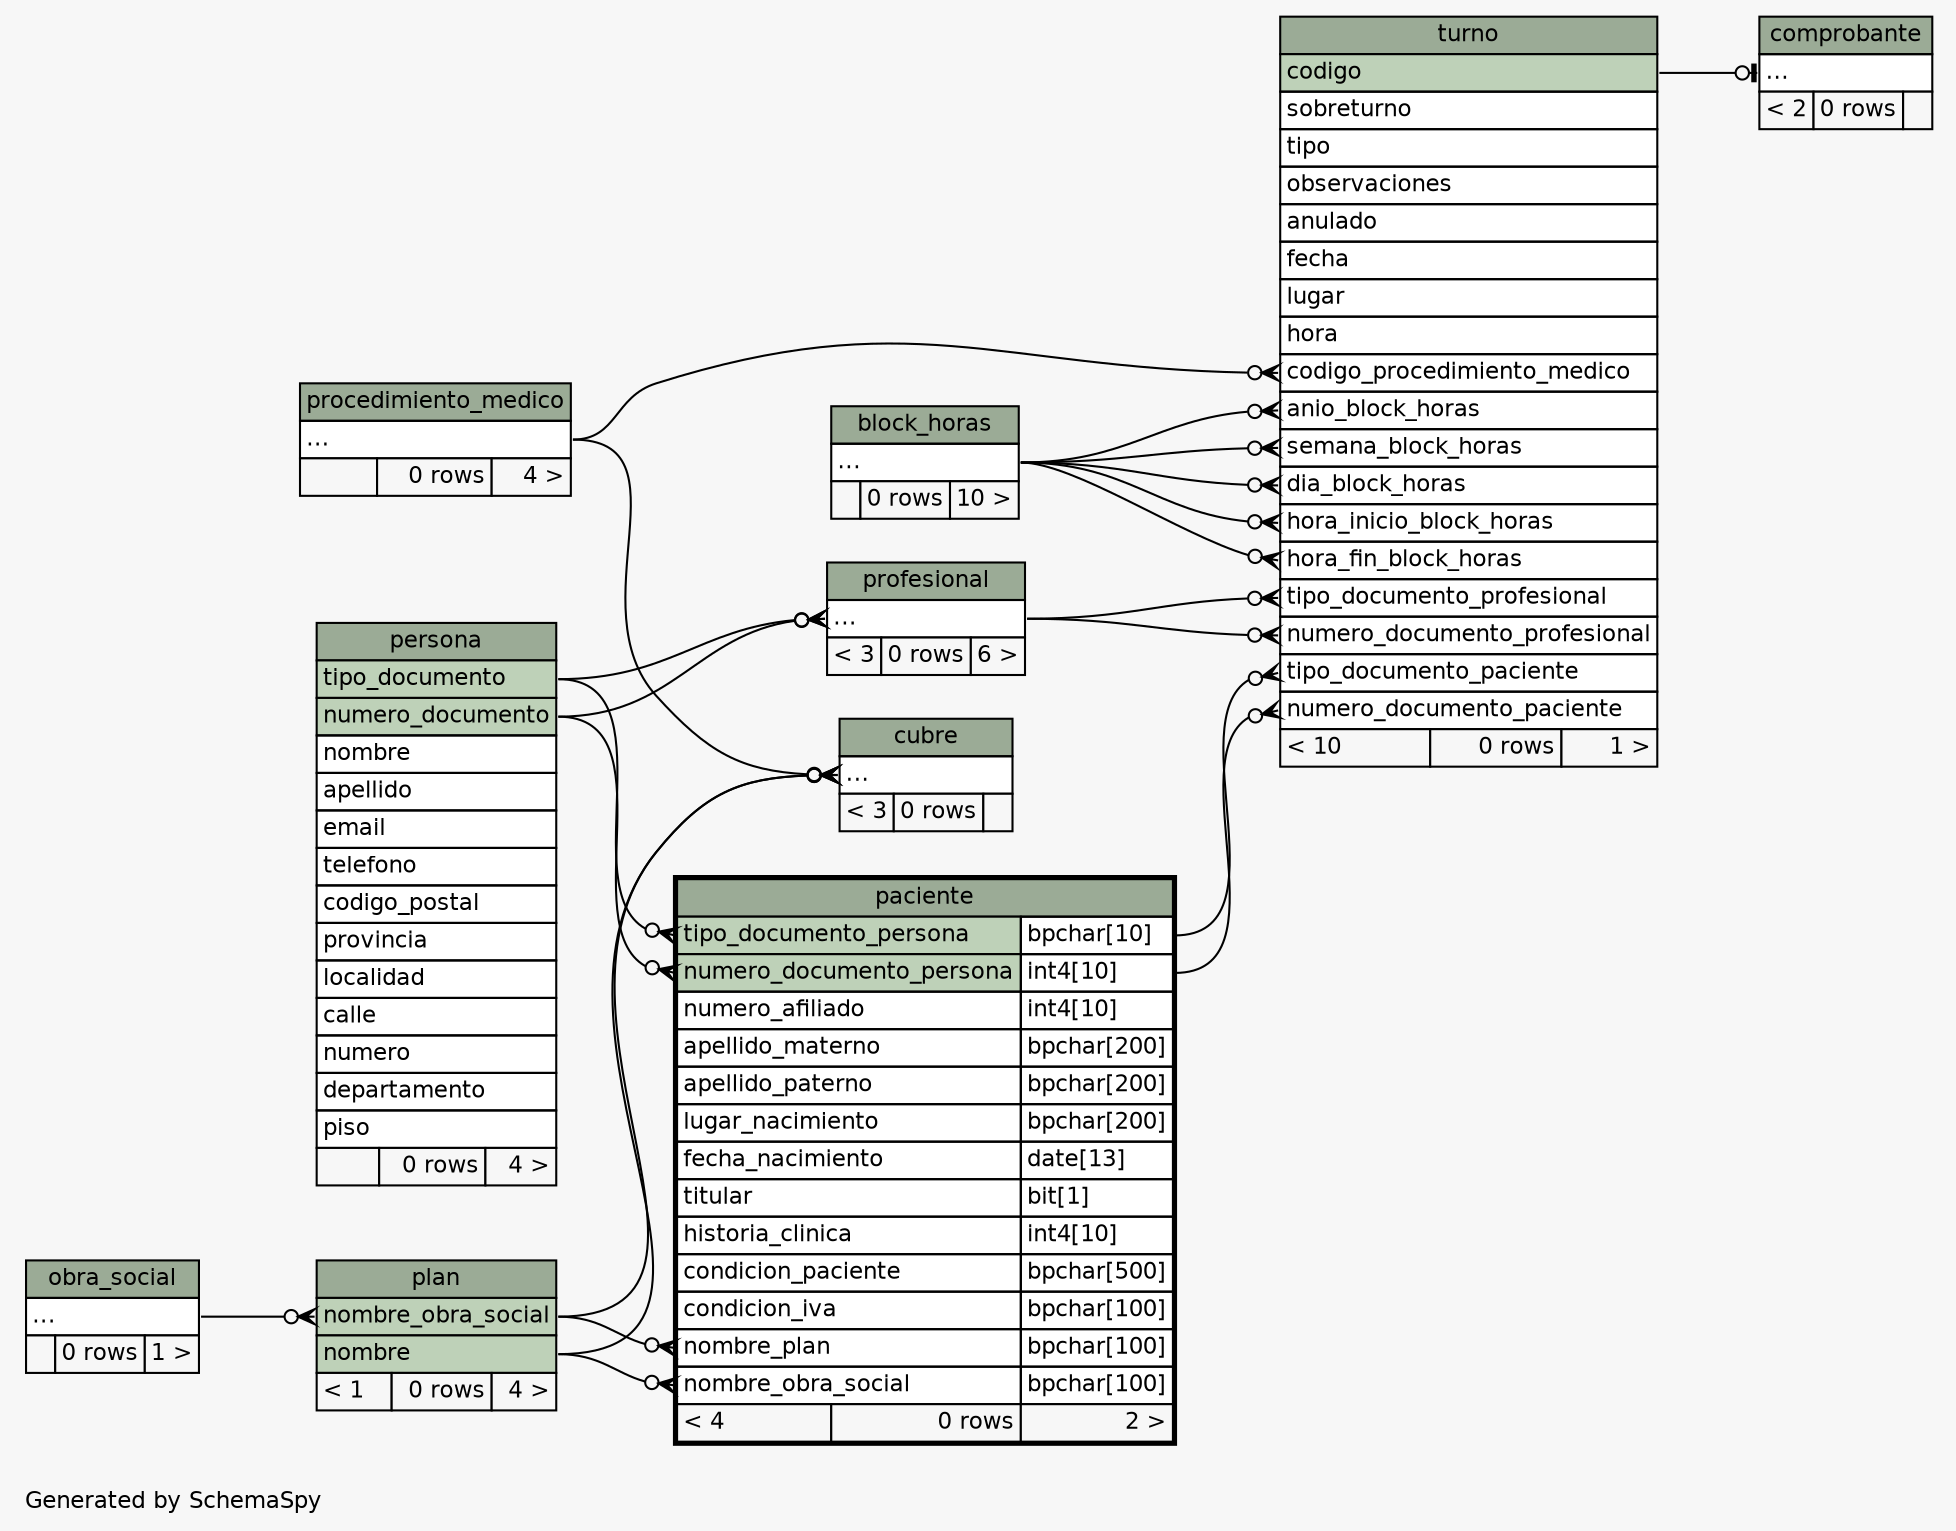 // dot 2.26.3 on Linux 3.8.0-35-generic
// SchemaSpy rev 590
digraph "twoDegreesRelationshipsDiagram" {
  graph [
    rankdir="RL"
    bgcolor="#f7f7f7"
    label="\nGenerated by SchemaSpy"
    labeljust="l"
    nodesep="0.18"
    ranksep="0.46"
    fontname="Helvetica"
    fontsize="11"
  ];
  node [
    fontname="Helvetica"
    fontsize="11"
    shape="plaintext"
  ];
  edge [
    arrowsize="0.8"
  ];
  "comprobante":"elipses":w -> "turno":"codigo":e [arrowhead=none dir=back arrowtail=teeodot];
  "cubre":"elipses":w -> "procedimiento_medico":"elipses":e [arrowhead=none dir=back arrowtail=crowodot];
  "cubre":"elipses":w -> "plan":"nombre":e [arrowhead=none dir=back arrowtail=crowodot];
  "cubre":"elipses":w -> "plan":"nombre_obra_social":e [arrowhead=none dir=back arrowtail=crowodot];
  "paciente":"nombre_obra_social":w -> "plan":"nombre":e [arrowhead=none dir=back arrowtail=crowodot];
  "paciente":"nombre_plan":w -> "plan":"nombre_obra_social":e [arrowhead=none dir=back arrowtail=crowodot];
  "paciente":"numero_documento_persona":w -> "persona":"numero_documento":e [arrowhead=none dir=back arrowtail=crowodot];
  "paciente":"tipo_documento_persona":w -> "persona":"tipo_documento":e [arrowhead=none dir=back arrowtail=crowodot];
  "plan":"nombre_obra_social":w -> "obra_social":"elipses":e [arrowhead=none dir=back arrowtail=crowodot];
  "profesional":"elipses":w -> "persona":"numero_documento":e [arrowhead=none dir=back arrowtail=crowodot];
  "profesional":"elipses":w -> "persona":"tipo_documento":e [arrowhead=none dir=back arrowtail=crowodot];
  "turno":"anio_block_horas":w -> "block_horas":"elipses":e [arrowhead=none dir=back arrowtail=crowodot];
  "turno":"codigo_procedimiento_medico":w -> "procedimiento_medico":"elipses":e [arrowhead=none dir=back arrowtail=crowodot];
  "turno":"dia_block_horas":w -> "block_horas":"elipses":e [arrowhead=none dir=back arrowtail=crowodot];
  "turno":"hora_fin_block_horas":w -> "block_horas":"elipses":e [arrowhead=none dir=back arrowtail=crowodot];
  "turno":"hora_inicio_block_horas":w -> "block_horas":"elipses":e [arrowhead=none dir=back arrowtail=crowodot];
  "turno":"numero_documento_paciente":w -> "paciente":"numero_documento_persona.type":e [arrowhead=none dir=back arrowtail=crowodot];
  "turno":"numero_documento_profesional":w -> "profesional":"elipses":e [arrowhead=none dir=back arrowtail=crowodot];
  "turno":"semana_block_horas":w -> "block_horas":"elipses":e [arrowhead=none dir=back arrowtail=crowodot];
  "turno":"tipo_documento_paciente":w -> "paciente":"tipo_documento_persona.type":e [arrowhead=none dir=back arrowtail=crowodot];
  "turno":"tipo_documento_profesional":w -> "profesional":"elipses":e [arrowhead=none dir=back arrowtail=crowodot];
  "block_horas" [
    label=<
    <TABLE BORDER="0" CELLBORDER="1" CELLSPACING="0" BGCOLOR="#ffffff">
      <TR><TD COLSPAN="3" BGCOLOR="#9bab96" ALIGN="CENTER">block_horas</TD></TR>
      <TR><TD PORT="elipses" COLSPAN="3" ALIGN="LEFT">...</TD></TR>
      <TR><TD ALIGN="LEFT" BGCOLOR="#f7f7f7">  </TD><TD ALIGN="RIGHT" BGCOLOR="#f7f7f7">0 rows</TD><TD ALIGN="RIGHT" BGCOLOR="#f7f7f7">10 &gt;</TD></TR>
    </TABLE>>
    URL="block_horas.html"
    tooltip="block_horas"
  ];
  "comprobante" [
    label=<
    <TABLE BORDER="0" CELLBORDER="1" CELLSPACING="0" BGCOLOR="#ffffff">
      <TR><TD COLSPAN="3" BGCOLOR="#9bab96" ALIGN="CENTER">comprobante</TD></TR>
      <TR><TD PORT="elipses" COLSPAN="3" ALIGN="LEFT">...</TD></TR>
      <TR><TD ALIGN="LEFT" BGCOLOR="#f7f7f7">&lt; 2</TD><TD ALIGN="RIGHT" BGCOLOR="#f7f7f7">0 rows</TD><TD ALIGN="RIGHT" BGCOLOR="#f7f7f7">  </TD></TR>
    </TABLE>>
    URL="comprobante.html"
    tooltip="comprobante"
  ];
  "cubre" [
    label=<
    <TABLE BORDER="0" CELLBORDER="1" CELLSPACING="0" BGCOLOR="#ffffff">
      <TR><TD COLSPAN="3" BGCOLOR="#9bab96" ALIGN="CENTER">cubre</TD></TR>
      <TR><TD PORT="elipses" COLSPAN="3" ALIGN="LEFT">...</TD></TR>
      <TR><TD ALIGN="LEFT" BGCOLOR="#f7f7f7">&lt; 3</TD><TD ALIGN="RIGHT" BGCOLOR="#f7f7f7">0 rows</TD><TD ALIGN="RIGHT" BGCOLOR="#f7f7f7">  </TD></TR>
    </TABLE>>
    URL="cubre.html"
    tooltip="cubre"
  ];
  "obra_social" [
    label=<
    <TABLE BORDER="0" CELLBORDER="1" CELLSPACING="0" BGCOLOR="#ffffff">
      <TR><TD COLSPAN="3" BGCOLOR="#9bab96" ALIGN="CENTER">obra_social</TD></TR>
      <TR><TD PORT="elipses" COLSPAN="3" ALIGN="LEFT">...</TD></TR>
      <TR><TD ALIGN="LEFT" BGCOLOR="#f7f7f7">  </TD><TD ALIGN="RIGHT" BGCOLOR="#f7f7f7">0 rows</TD><TD ALIGN="RIGHT" BGCOLOR="#f7f7f7">1 &gt;</TD></TR>
    </TABLE>>
    URL="obra_social.html"
    tooltip="obra_social"
  ];
  "paciente" [
    label=<
    <TABLE BORDER="2" CELLBORDER="1" CELLSPACING="0" BGCOLOR="#ffffff">
      <TR><TD COLSPAN="3" BGCOLOR="#9bab96" ALIGN="CENTER">paciente</TD></TR>
      <TR><TD PORT="tipo_documento_persona" COLSPAN="2" BGCOLOR="#bed1b8" ALIGN="LEFT">tipo_documento_persona</TD><TD PORT="tipo_documento_persona.type" ALIGN="LEFT">bpchar[10]</TD></TR>
      <TR><TD PORT="numero_documento_persona" COLSPAN="2" BGCOLOR="#bed1b8" ALIGN="LEFT">numero_documento_persona</TD><TD PORT="numero_documento_persona.type" ALIGN="LEFT">int4[10]</TD></TR>
      <TR><TD PORT="numero_afiliado" COLSPAN="2" ALIGN="LEFT">numero_afiliado</TD><TD PORT="numero_afiliado.type" ALIGN="LEFT">int4[10]</TD></TR>
      <TR><TD PORT="apellido_materno" COLSPAN="2" ALIGN="LEFT">apellido_materno</TD><TD PORT="apellido_materno.type" ALIGN="LEFT">bpchar[200]</TD></TR>
      <TR><TD PORT="apellido_paterno" COLSPAN="2" ALIGN="LEFT">apellido_paterno</TD><TD PORT="apellido_paterno.type" ALIGN="LEFT">bpchar[200]</TD></TR>
      <TR><TD PORT="lugar_nacimiento" COLSPAN="2" ALIGN="LEFT">lugar_nacimiento</TD><TD PORT="lugar_nacimiento.type" ALIGN="LEFT">bpchar[200]</TD></TR>
      <TR><TD PORT="fecha_nacimiento" COLSPAN="2" ALIGN="LEFT">fecha_nacimiento</TD><TD PORT="fecha_nacimiento.type" ALIGN="LEFT">date[13]</TD></TR>
      <TR><TD PORT="titular" COLSPAN="2" ALIGN="LEFT">titular</TD><TD PORT="titular.type" ALIGN="LEFT">bit[1]</TD></TR>
      <TR><TD PORT="historia_clinica" COLSPAN="2" ALIGN="LEFT">historia_clinica</TD><TD PORT="historia_clinica.type" ALIGN="LEFT">int4[10]</TD></TR>
      <TR><TD PORT="condicion_paciente" COLSPAN="2" ALIGN="LEFT">condicion_paciente</TD><TD PORT="condicion_paciente.type" ALIGN="LEFT">bpchar[500]</TD></TR>
      <TR><TD PORT="condicion_iva" COLSPAN="2" ALIGN="LEFT">condicion_iva</TD><TD PORT="condicion_iva.type" ALIGN="LEFT">bpchar[100]</TD></TR>
      <TR><TD PORT="nombre_plan" COLSPAN="2" ALIGN="LEFT">nombre_plan</TD><TD PORT="nombre_plan.type" ALIGN="LEFT">bpchar[100]</TD></TR>
      <TR><TD PORT="nombre_obra_social" COLSPAN="2" ALIGN="LEFT">nombre_obra_social</TD><TD PORT="nombre_obra_social.type" ALIGN="LEFT">bpchar[100]</TD></TR>
      <TR><TD ALIGN="LEFT" BGCOLOR="#f7f7f7">&lt; 4</TD><TD ALIGN="RIGHT" BGCOLOR="#f7f7f7">0 rows</TD><TD ALIGN="RIGHT" BGCOLOR="#f7f7f7">2 &gt;</TD></TR>
    </TABLE>>
    URL="paciente.html"
    tooltip="paciente"
  ];
  "persona" [
    label=<
    <TABLE BORDER="0" CELLBORDER="1" CELLSPACING="0" BGCOLOR="#ffffff">
      <TR><TD COLSPAN="3" BGCOLOR="#9bab96" ALIGN="CENTER">persona</TD></TR>
      <TR><TD PORT="tipo_documento" COLSPAN="3" BGCOLOR="#bed1b8" ALIGN="LEFT">tipo_documento</TD></TR>
      <TR><TD PORT="numero_documento" COLSPAN="3" BGCOLOR="#bed1b8" ALIGN="LEFT">numero_documento</TD></TR>
      <TR><TD PORT="nombre" COLSPAN="3" ALIGN="LEFT">nombre</TD></TR>
      <TR><TD PORT="apellido" COLSPAN="3" ALIGN="LEFT">apellido</TD></TR>
      <TR><TD PORT="email" COLSPAN="3" ALIGN="LEFT">email</TD></TR>
      <TR><TD PORT="telefono" COLSPAN="3" ALIGN="LEFT">telefono</TD></TR>
      <TR><TD PORT="codigo_postal" COLSPAN="3" ALIGN="LEFT">codigo_postal</TD></TR>
      <TR><TD PORT="provincia" COLSPAN="3" ALIGN="LEFT">provincia</TD></TR>
      <TR><TD PORT="localidad" COLSPAN="3" ALIGN="LEFT">localidad</TD></TR>
      <TR><TD PORT="calle" COLSPAN="3" ALIGN="LEFT">calle</TD></TR>
      <TR><TD PORT="numero" COLSPAN="3" ALIGN="LEFT">numero</TD></TR>
      <TR><TD PORT="departamento" COLSPAN="3" ALIGN="LEFT">departamento</TD></TR>
      <TR><TD PORT="piso" COLSPAN="3" ALIGN="LEFT">piso</TD></TR>
      <TR><TD ALIGN="LEFT" BGCOLOR="#f7f7f7">  </TD><TD ALIGN="RIGHT" BGCOLOR="#f7f7f7">0 rows</TD><TD ALIGN="RIGHT" BGCOLOR="#f7f7f7">4 &gt;</TD></TR>
    </TABLE>>
    URL="persona.html"
    tooltip="persona"
  ];
  "plan" [
    label=<
    <TABLE BORDER="0" CELLBORDER="1" CELLSPACING="0" BGCOLOR="#ffffff">
      <TR><TD COLSPAN="3" BGCOLOR="#9bab96" ALIGN="CENTER">plan</TD></TR>
      <TR><TD PORT="nombre_obra_social" COLSPAN="3" BGCOLOR="#bed1b8" ALIGN="LEFT">nombre_obra_social</TD></TR>
      <TR><TD PORT="nombre" COLSPAN="3" BGCOLOR="#bed1b8" ALIGN="LEFT">nombre</TD></TR>
      <TR><TD ALIGN="LEFT" BGCOLOR="#f7f7f7">&lt; 1</TD><TD ALIGN="RIGHT" BGCOLOR="#f7f7f7">0 rows</TD><TD ALIGN="RIGHT" BGCOLOR="#f7f7f7">4 &gt;</TD></TR>
    </TABLE>>
    URL="plan.html"
    tooltip="plan"
  ];
  "procedimiento_medico" [
    label=<
    <TABLE BORDER="0" CELLBORDER="1" CELLSPACING="0" BGCOLOR="#ffffff">
      <TR><TD COLSPAN="3" BGCOLOR="#9bab96" ALIGN="CENTER">procedimiento_medico</TD></TR>
      <TR><TD PORT="elipses" COLSPAN="3" ALIGN="LEFT">...</TD></TR>
      <TR><TD ALIGN="LEFT" BGCOLOR="#f7f7f7">  </TD><TD ALIGN="RIGHT" BGCOLOR="#f7f7f7">0 rows</TD><TD ALIGN="RIGHT" BGCOLOR="#f7f7f7">4 &gt;</TD></TR>
    </TABLE>>
    URL="procedimiento_medico.html"
    tooltip="procedimiento_medico"
  ];
  "profesional" [
    label=<
    <TABLE BORDER="0" CELLBORDER="1" CELLSPACING="0" BGCOLOR="#ffffff">
      <TR><TD COLSPAN="3" BGCOLOR="#9bab96" ALIGN="CENTER">profesional</TD></TR>
      <TR><TD PORT="elipses" COLSPAN="3" ALIGN="LEFT">...</TD></TR>
      <TR><TD ALIGN="LEFT" BGCOLOR="#f7f7f7">&lt; 3</TD><TD ALIGN="RIGHT" BGCOLOR="#f7f7f7">0 rows</TD><TD ALIGN="RIGHT" BGCOLOR="#f7f7f7">6 &gt;</TD></TR>
    </TABLE>>
    URL="profesional.html"
    tooltip="profesional"
  ];
  "turno" [
    label=<
    <TABLE BORDER="0" CELLBORDER="1" CELLSPACING="0" BGCOLOR="#ffffff">
      <TR><TD COLSPAN="3" BGCOLOR="#9bab96" ALIGN="CENTER">turno</TD></TR>
      <TR><TD PORT="codigo" COLSPAN="3" BGCOLOR="#bed1b8" ALIGN="LEFT">codigo</TD></TR>
      <TR><TD PORT="sobreturno" COLSPAN="3" ALIGN="LEFT">sobreturno</TD></TR>
      <TR><TD PORT="tipo" COLSPAN="3" ALIGN="LEFT">tipo</TD></TR>
      <TR><TD PORT="observaciones" COLSPAN="3" ALIGN="LEFT">observaciones</TD></TR>
      <TR><TD PORT="anulado" COLSPAN="3" ALIGN="LEFT">anulado</TD></TR>
      <TR><TD PORT="fecha" COLSPAN="3" ALIGN="LEFT">fecha</TD></TR>
      <TR><TD PORT="lugar" COLSPAN="3" ALIGN="LEFT">lugar</TD></TR>
      <TR><TD PORT="hora" COLSPAN="3" ALIGN="LEFT">hora</TD></TR>
      <TR><TD PORT="codigo_procedimiento_medico" COLSPAN="3" ALIGN="LEFT">codigo_procedimiento_medico</TD></TR>
      <TR><TD PORT="anio_block_horas" COLSPAN="3" ALIGN="LEFT">anio_block_horas</TD></TR>
      <TR><TD PORT="semana_block_horas" COLSPAN="3" ALIGN="LEFT">semana_block_horas</TD></TR>
      <TR><TD PORT="dia_block_horas" COLSPAN="3" ALIGN="LEFT">dia_block_horas</TD></TR>
      <TR><TD PORT="hora_inicio_block_horas" COLSPAN="3" ALIGN="LEFT">hora_inicio_block_horas</TD></TR>
      <TR><TD PORT="hora_fin_block_horas" COLSPAN="3" ALIGN="LEFT">hora_fin_block_horas</TD></TR>
      <TR><TD PORT="tipo_documento_profesional" COLSPAN="3" ALIGN="LEFT">tipo_documento_profesional</TD></TR>
      <TR><TD PORT="numero_documento_profesional" COLSPAN="3" ALIGN="LEFT">numero_documento_profesional</TD></TR>
      <TR><TD PORT="tipo_documento_paciente" COLSPAN="3" ALIGN="LEFT">tipo_documento_paciente</TD></TR>
      <TR><TD PORT="numero_documento_paciente" COLSPAN="3" ALIGN="LEFT">numero_documento_paciente</TD></TR>
      <TR><TD ALIGN="LEFT" BGCOLOR="#f7f7f7">&lt; 10</TD><TD ALIGN="RIGHT" BGCOLOR="#f7f7f7">0 rows</TD><TD ALIGN="RIGHT" BGCOLOR="#f7f7f7">1 &gt;</TD></TR>
    </TABLE>>
    URL="turno.html"
    tooltip="turno"
  ];
}
